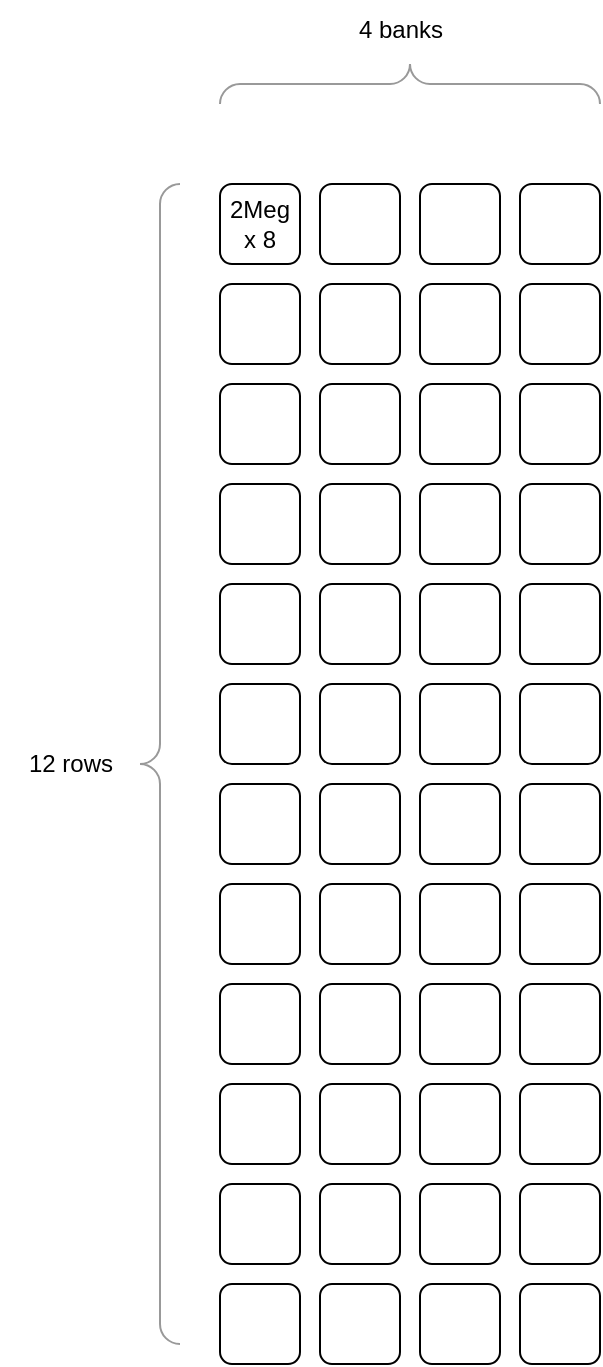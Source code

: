 <mxfile version="21.3.7" type="device">
  <diagram name="Page-1" id="x5dl8jMQmT85ATINlh2M">
    <mxGraphModel dx="1195" dy="813" grid="1" gridSize="10" guides="1" tooltips="1" connect="1" arrows="1" fold="1" page="1" pageScale="1" pageWidth="1169" pageHeight="827" math="0" shadow="0">
      <root>
        <mxCell id="0" />
        <mxCell id="1" parent="0" />
        <mxCell id="mp0lWMER0TkYlhdWS5gS-2" value="2Meg x 8" style="rounded=1;whiteSpace=wrap;html=1;" vertex="1" parent="1">
          <mxGeometry x="200" y="120" width="40" height="40" as="geometry" />
        </mxCell>
        <mxCell id="mp0lWMER0TkYlhdWS5gS-53" value="" style="rounded=1;whiteSpace=wrap;html=1;" vertex="1" parent="1">
          <mxGeometry x="250" y="120" width="40" height="40" as="geometry" />
        </mxCell>
        <mxCell id="mp0lWMER0TkYlhdWS5gS-54" value="" style="rounded=1;whiteSpace=wrap;html=1;" vertex="1" parent="1">
          <mxGeometry x="300" y="120" width="40" height="40" as="geometry" />
        </mxCell>
        <mxCell id="mp0lWMER0TkYlhdWS5gS-55" value="" style="rounded=1;whiteSpace=wrap;html=1;" vertex="1" parent="1">
          <mxGeometry x="350" y="120" width="40" height="40" as="geometry" />
        </mxCell>
        <mxCell id="mp0lWMER0TkYlhdWS5gS-56" value="" style="rounded=1;whiteSpace=wrap;html=1;" vertex="1" parent="1">
          <mxGeometry x="200" y="170" width="40" height="40" as="geometry" />
        </mxCell>
        <mxCell id="mp0lWMER0TkYlhdWS5gS-57" value="" style="rounded=1;whiteSpace=wrap;html=1;" vertex="1" parent="1">
          <mxGeometry x="250" y="170" width="40" height="40" as="geometry" />
        </mxCell>
        <mxCell id="mp0lWMER0TkYlhdWS5gS-58" value="" style="rounded=1;whiteSpace=wrap;html=1;" vertex="1" parent="1">
          <mxGeometry x="300" y="170" width="40" height="40" as="geometry" />
        </mxCell>
        <mxCell id="mp0lWMER0TkYlhdWS5gS-59" value="" style="rounded=1;whiteSpace=wrap;html=1;" vertex="1" parent="1">
          <mxGeometry x="350" y="170" width="40" height="40" as="geometry" />
        </mxCell>
        <mxCell id="mp0lWMER0TkYlhdWS5gS-60" value="" style="rounded=1;whiteSpace=wrap;html=1;" vertex="1" parent="1">
          <mxGeometry x="200" y="220" width="40" height="40" as="geometry" />
        </mxCell>
        <mxCell id="mp0lWMER0TkYlhdWS5gS-61" value="" style="rounded=1;whiteSpace=wrap;html=1;" vertex="1" parent="1">
          <mxGeometry x="250" y="220" width="40" height="40" as="geometry" />
        </mxCell>
        <mxCell id="mp0lWMER0TkYlhdWS5gS-62" value="" style="rounded=1;whiteSpace=wrap;html=1;" vertex="1" parent="1">
          <mxGeometry x="300" y="220" width="40" height="40" as="geometry" />
        </mxCell>
        <mxCell id="mp0lWMER0TkYlhdWS5gS-63" value="" style="rounded=1;whiteSpace=wrap;html=1;" vertex="1" parent="1">
          <mxGeometry x="350" y="220" width="40" height="40" as="geometry" />
        </mxCell>
        <mxCell id="mp0lWMER0TkYlhdWS5gS-64" value="" style="rounded=1;whiteSpace=wrap;html=1;" vertex="1" parent="1">
          <mxGeometry x="200" y="270" width="40" height="40" as="geometry" />
        </mxCell>
        <mxCell id="mp0lWMER0TkYlhdWS5gS-65" value="" style="rounded=1;whiteSpace=wrap;html=1;" vertex="1" parent="1">
          <mxGeometry x="250" y="270" width="40" height="40" as="geometry" />
        </mxCell>
        <mxCell id="mp0lWMER0TkYlhdWS5gS-66" value="" style="rounded=1;whiteSpace=wrap;html=1;" vertex="1" parent="1">
          <mxGeometry x="300" y="270" width="40" height="40" as="geometry" />
        </mxCell>
        <mxCell id="mp0lWMER0TkYlhdWS5gS-67" value="" style="rounded=1;whiteSpace=wrap;html=1;" vertex="1" parent="1">
          <mxGeometry x="350" y="270" width="40" height="40" as="geometry" />
        </mxCell>
        <mxCell id="mp0lWMER0TkYlhdWS5gS-68" value="" style="rounded=1;whiteSpace=wrap;html=1;" vertex="1" parent="1">
          <mxGeometry x="200" y="320" width="40" height="40" as="geometry" />
        </mxCell>
        <mxCell id="mp0lWMER0TkYlhdWS5gS-69" value="" style="rounded=1;whiteSpace=wrap;html=1;" vertex="1" parent="1">
          <mxGeometry x="250" y="320" width="40" height="40" as="geometry" />
        </mxCell>
        <mxCell id="mp0lWMER0TkYlhdWS5gS-70" value="" style="rounded=1;whiteSpace=wrap;html=1;" vertex="1" parent="1">
          <mxGeometry x="300" y="320" width="40" height="40" as="geometry" />
        </mxCell>
        <mxCell id="mp0lWMER0TkYlhdWS5gS-71" value="" style="rounded=1;whiteSpace=wrap;html=1;" vertex="1" parent="1">
          <mxGeometry x="350" y="320" width="40" height="40" as="geometry" />
        </mxCell>
        <mxCell id="mp0lWMER0TkYlhdWS5gS-72" value="" style="rounded=1;whiteSpace=wrap;html=1;" vertex="1" parent="1">
          <mxGeometry x="200" y="370" width="40" height="40" as="geometry" />
        </mxCell>
        <mxCell id="mp0lWMER0TkYlhdWS5gS-73" value="" style="rounded=1;whiteSpace=wrap;html=1;" vertex="1" parent="1">
          <mxGeometry x="250" y="370" width="40" height="40" as="geometry" />
        </mxCell>
        <mxCell id="mp0lWMER0TkYlhdWS5gS-74" value="" style="rounded=1;whiteSpace=wrap;html=1;" vertex="1" parent="1">
          <mxGeometry x="300" y="370" width="40" height="40" as="geometry" />
        </mxCell>
        <mxCell id="mp0lWMER0TkYlhdWS5gS-75" value="" style="rounded=1;whiteSpace=wrap;html=1;" vertex="1" parent="1">
          <mxGeometry x="350" y="370" width="40" height="40" as="geometry" />
        </mxCell>
        <mxCell id="mp0lWMER0TkYlhdWS5gS-76" value="" style="rounded=1;whiteSpace=wrap;html=1;" vertex="1" parent="1">
          <mxGeometry x="200" y="420" width="40" height="40" as="geometry" />
        </mxCell>
        <mxCell id="mp0lWMER0TkYlhdWS5gS-77" value="" style="rounded=1;whiteSpace=wrap;html=1;" vertex="1" parent="1">
          <mxGeometry x="250" y="420" width="40" height="40" as="geometry" />
        </mxCell>
        <mxCell id="mp0lWMER0TkYlhdWS5gS-78" value="" style="rounded=1;whiteSpace=wrap;html=1;" vertex="1" parent="1">
          <mxGeometry x="300" y="420" width="40" height="40" as="geometry" />
        </mxCell>
        <mxCell id="mp0lWMER0TkYlhdWS5gS-79" value="" style="rounded=1;whiteSpace=wrap;html=1;" vertex="1" parent="1">
          <mxGeometry x="350" y="420" width="40" height="40" as="geometry" />
        </mxCell>
        <mxCell id="mp0lWMER0TkYlhdWS5gS-80" value="" style="rounded=1;whiteSpace=wrap;html=1;" vertex="1" parent="1">
          <mxGeometry x="200" y="470" width="40" height="40" as="geometry" />
        </mxCell>
        <mxCell id="mp0lWMER0TkYlhdWS5gS-81" value="" style="rounded=1;whiteSpace=wrap;html=1;" vertex="1" parent="1">
          <mxGeometry x="250" y="470" width="40" height="40" as="geometry" />
        </mxCell>
        <mxCell id="mp0lWMER0TkYlhdWS5gS-82" value="" style="rounded=1;whiteSpace=wrap;html=1;" vertex="1" parent="1">
          <mxGeometry x="300" y="470" width="40" height="40" as="geometry" />
        </mxCell>
        <mxCell id="mp0lWMER0TkYlhdWS5gS-83" value="" style="rounded=1;whiteSpace=wrap;html=1;" vertex="1" parent="1">
          <mxGeometry x="350" y="470" width="40" height="40" as="geometry" />
        </mxCell>
        <mxCell id="mp0lWMER0TkYlhdWS5gS-84" value="" style="rounded=1;whiteSpace=wrap;html=1;" vertex="1" parent="1">
          <mxGeometry x="200" y="520" width="40" height="40" as="geometry" />
        </mxCell>
        <mxCell id="mp0lWMER0TkYlhdWS5gS-85" value="" style="rounded=1;whiteSpace=wrap;html=1;" vertex="1" parent="1">
          <mxGeometry x="250" y="520" width="40" height="40" as="geometry" />
        </mxCell>
        <mxCell id="mp0lWMER0TkYlhdWS5gS-86" value="" style="rounded=1;whiteSpace=wrap;html=1;" vertex="1" parent="1">
          <mxGeometry x="300" y="520" width="40" height="40" as="geometry" />
        </mxCell>
        <mxCell id="mp0lWMER0TkYlhdWS5gS-87" value="" style="rounded=1;whiteSpace=wrap;html=1;" vertex="1" parent="1">
          <mxGeometry x="350" y="520" width="40" height="40" as="geometry" />
        </mxCell>
        <mxCell id="mp0lWMER0TkYlhdWS5gS-88" value="" style="rounded=1;whiteSpace=wrap;html=1;" vertex="1" parent="1">
          <mxGeometry x="200" y="570" width="40" height="40" as="geometry" />
        </mxCell>
        <mxCell id="mp0lWMER0TkYlhdWS5gS-89" value="" style="rounded=1;whiteSpace=wrap;html=1;" vertex="1" parent="1">
          <mxGeometry x="250" y="570" width="40" height="40" as="geometry" />
        </mxCell>
        <mxCell id="mp0lWMER0TkYlhdWS5gS-90" value="" style="rounded=1;whiteSpace=wrap;html=1;" vertex="1" parent="1">
          <mxGeometry x="300" y="570" width="40" height="40" as="geometry" />
        </mxCell>
        <mxCell id="mp0lWMER0TkYlhdWS5gS-91" value="" style="rounded=1;whiteSpace=wrap;html=1;" vertex="1" parent="1">
          <mxGeometry x="350" y="570" width="40" height="40" as="geometry" />
        </mxCell>
        <mxCell id="mp0lWMER0TkYlhdWS5gS-92" value="" style="rounded=1;whiteSpace=wrap;html=1;" vertex="1" parent="1">
          <mxGeometry x="200" y="620" width="40" height="40" as="geometry" />
        </mxCell>
        <mxCell id="mp0lWMER0TkYlhdWS5gS-93" value="" style="rounded=1;whiteSpace=wrap;html=1;" vertex="1" parent="1">
          <mxGeometry x="250" y="620" width="40" height="40" as="geometry" />
        </mxCell>
        <mxCell id="mp0lWMER0TkYlhdWS5gS-94" value="" style="rounded=1;whiteSpace=wrap;html=1;" vertex="1" parent="1">
          <mxGeometry x="300" y="620" width="40" height="40" as="geometry" />
        </mxCell>
        <mxCell id="mp0lWMER0TkYlhdWS5gS-95" value="" style="rounded=1;whiteSpace=wrap;html=1;" vertex="1" parent="1">
          <mxGeometry x="350" y="620" width="40" height="40" as="geometry" />
        </mxCell>
        <mxCell id="mp0lWMER0TkYlhdWS5gS-96" value="" style="rounded=1;whiteSpace=wrap;html=1;" vertex="1" parent="1">
          <mxGeometry x="200" y="670" width="40" height="40" as="geometry" />
        </mxCell>
        <mxCell id="mp0lWMER0TkYlhdWS5gS-97" value="" style="rounded=1;whiteSpace=wrap;html=1;" vertex="1" parent="1">
          <mxGeometry x="250" y="670" width="40" height="40" as="geometry" />
        </mxCell>
        <mxCell id="mp0lWMER0TkYlhdWS5gS-98" value="" style="rounded=1;whiteSpace=wrap;html=1;" vertex="1" parent="1">
          <mxGeometry x="300" y="670" width="40" height="40" as="geometry" />
        </mxCell>
        <mxCell id="mp0lWMER0TkYlhdWS5gS-99" value="" style="rounded=1;whiteSpace=wrap;html=1;" vertex="1" parent="1">
          <mxGeometry x="350" y="670" width="40" height="40" as="geometry" />
        </mxCell>
        <mxCell id="mp0lWMER0TkYlhdWS5gS-100" value="" style="verticalLabelPosition=bottom;shadow=0;dashed=0;align=center;html=1;verticalAlign=top;strokeWidth=1;shape=mxgraph.mockup.markup.curlyBrace;whiteSpace=wrap;strokeColor=#999999;" vertex="1" parent="1">
          <mxGeometry x="200" y="60" width="190" height="20" as="geometry" />
        </mxCell>
        <mxCell id="mp0lWMER0TkYlhdWS5gS-101" value="4 banks" style="text;html=1;align=center;verticalAlign=middle;resizable=0;points=[];autosize=1;strokeColor=none;fillColor=none;" vertex="1" parent="1">
          <mxGeometry x="255" y="28" width="70" height="30" as="geometry" />
        </mxCell>
        <mxCell id="mp0lWMER0TkYlhdWS5gS-102" value="" style="labelPosition=right;align=left;strokeWidth=1;shape=mxgraph.mockup.markup.curlyBrace;html=1;shadow=0;dashed=0;strokeColor=#999999;direction=north;" vertex="1" parent="1">
          <mxGeometry x="160" y="120" width="20" height="580" as="geometry" />
        </mxCell>
        <mxCell id="mp0lWMER0TkYlhdWS5gS-103" value="12 rows" style="text;html=1;align=center;verticalAlign=middle;resizable=0;points=[];autosize=1;strokeColor=none;fillColor=none;" vertex="1" parent="1">
          <mxGeometry x="90" y="395" width="70" height="30" as="geometry" />
        </mxCell>
      </root>
    </mxGraphModel>
  </diagram>
</mxfile>
